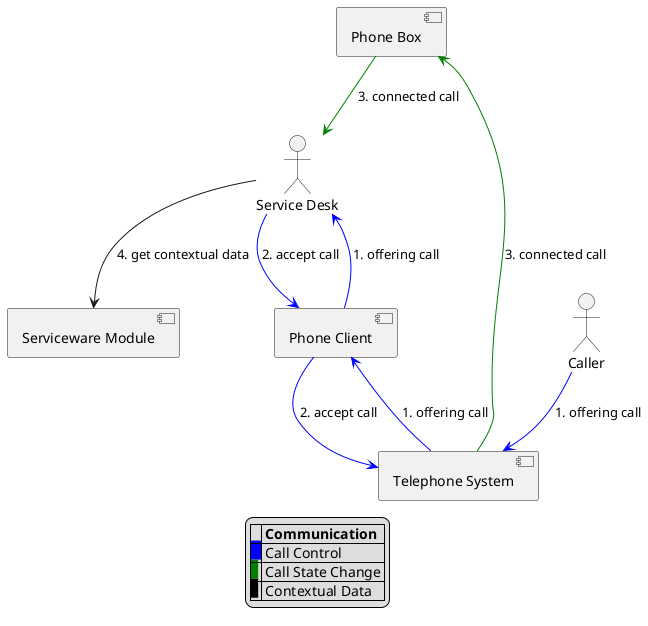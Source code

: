 
@startuml Incoming Call Overview

[Phone Box] As Pb
[Serviceware Module] AS module
[Telephone System] AS TK

actor "Caller" AS Caller
actor "Service Desk" AS SD
[Phone Client] AS PC


Caller -[#blue]-> TK :1. offering call
TK -[#blue]-> PC     :1. offering call
PC -[#blue]-> SD     :1. offering call
SD -[#blue]-> PC     :2. accept call
PC -[#blue]-> TK     :2. accept call
TK -[#green]-> Pb    :3. connected call
Pb -[#green]-> SD    :3. connected call
SD --> module        :4. get contextual data


legend
|= |= Communication |
|<back:blue>   </back>| Call Control |
|<back:green>  </back>| Call State Change |
|<back:black>  </back>| Contextual Data |
endlegend


@enduml